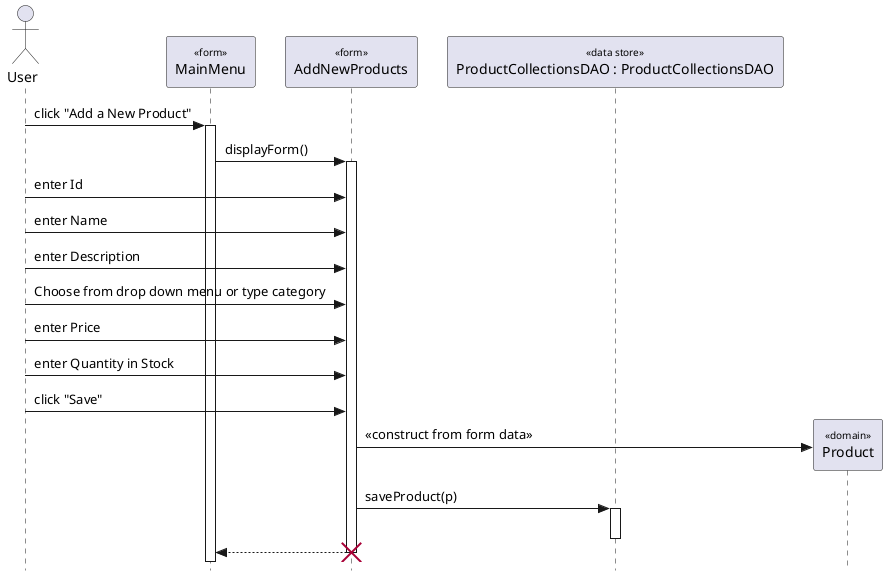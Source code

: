 @startuml

' === Style Tweaks ===

skinparam {
  Style StrictUML
  RoundCorner 5
  ParticipantPadding 10
  Padding 2
  SequenceStereotype {
    Font {
      Size 10
      Style plain
    }
  }
}

' === Actors / Participants

actor "User" as user
participant "MainMenu" as menu <<form>>
participant "AddNewProducts" as ProductEditor <<form>>
participant "ProductCollectionsDAO : ProductCollectionsDAO" as dataStore <<data store>>
participant "Product" as product <<domain>>

' === Messages ===

user -> menu : click "Add a New Product"
menu++
menu -> ProductEditor : displayForm()
ProductEditor++

user -> ProductEditor : enter Id

user -> ProductEditor : enter Name

user -> ProductEditor : enter Description

user -> ProductEditor : Choose from drop down menu or type category

user -> ProductEditor : enter Price

user -> ProductEditor : enter Quantity in Stock

user -> ProductEditor : click "Save"

create product
ProductEditor -> product : <<construct from form data>>
ProductEditor -> dataStore : saveProduct(p)
dataStore++
dataStore--
return

destroy ProductEditor

@enduml
